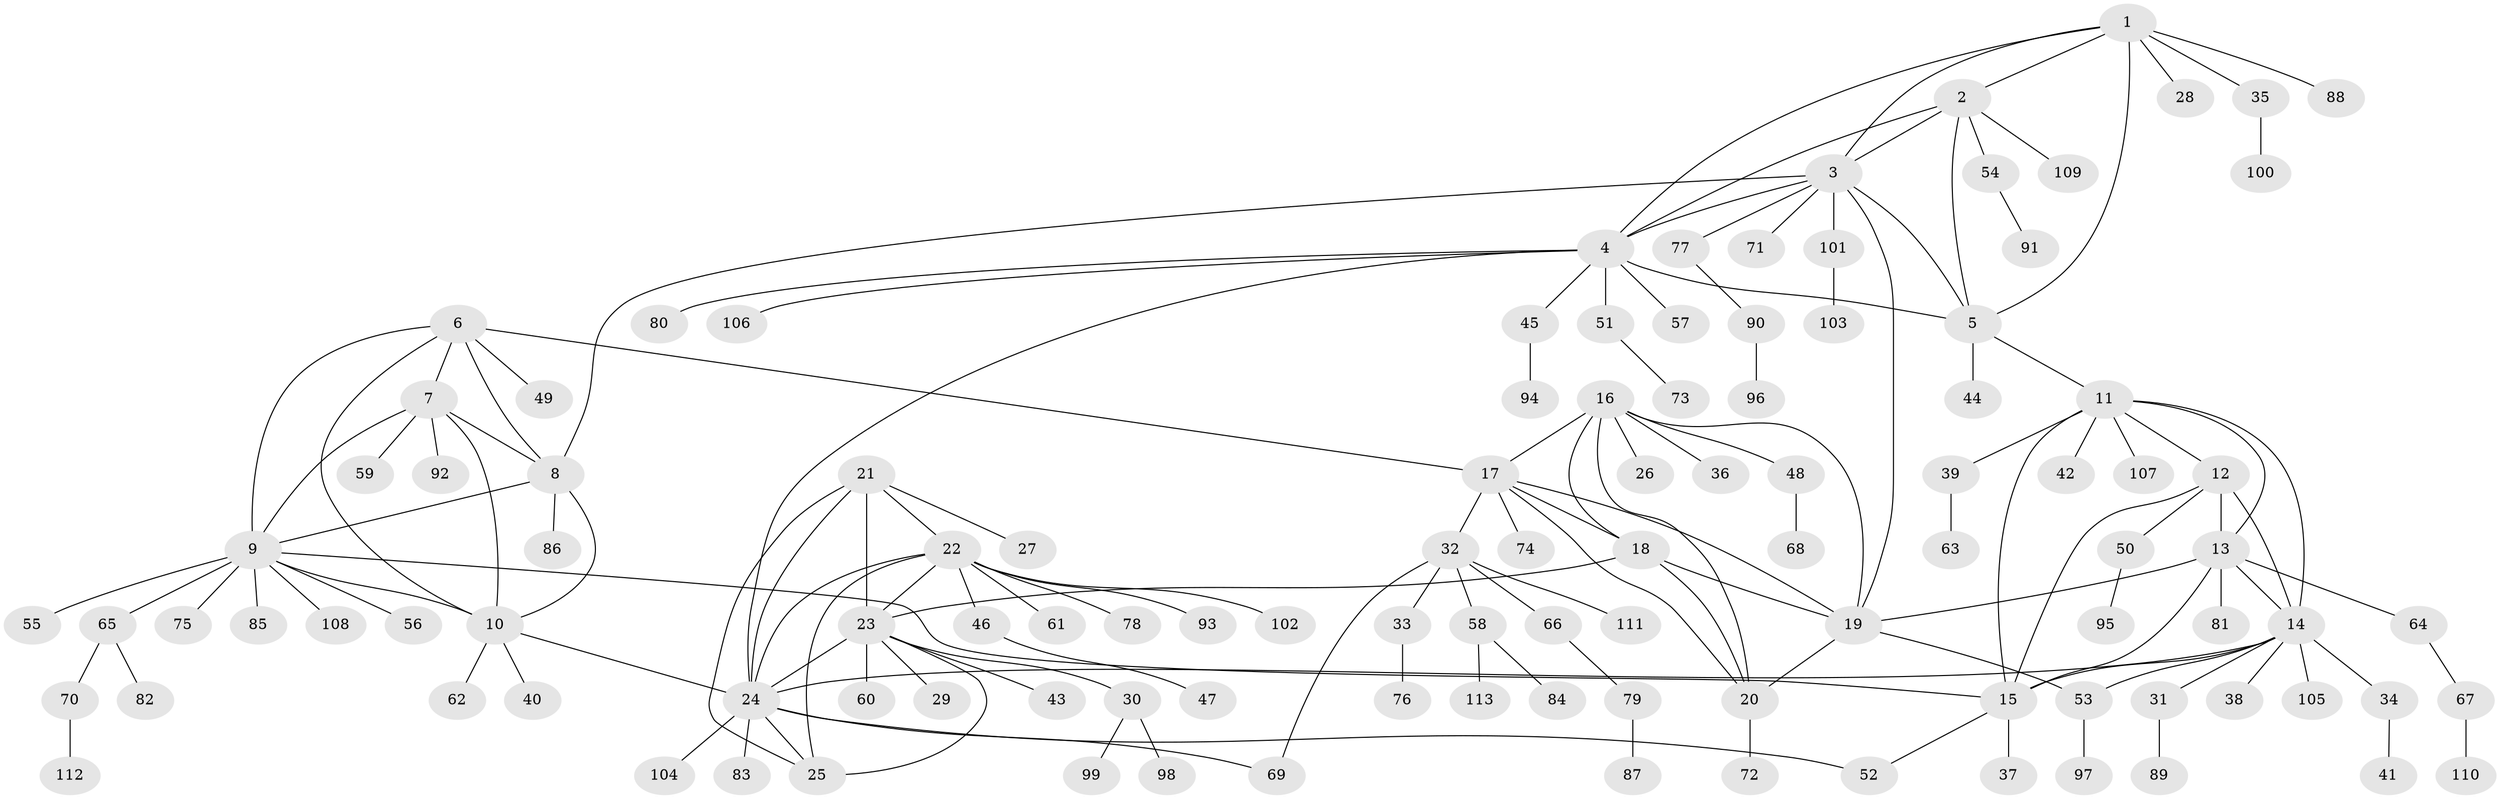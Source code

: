 // Generated by graph-tools (version 1.1) at 2025/02/03/09/25 03:02:37]
// undirected, 113 vertices, 151 edges
graph export_dot {
graph [start="1"]
  node [color=gray90,style=filled];
  1;
  2;
  3;
  4;
  5;
  6;
  7;
  8;
  9;
  10;
  11;
  12;
  13;
  14;
  15;
  16;
  17;
  18;
  19;
  20;
  21;
  22;
  23;
  24;
  25;
  26;
  27;
  28;
  29;
  30;
  31;
  32;
  33;
  34;
  35;
  36;
  37;
  38;
  39;
  40;
  41;
  42;
  43;
  44;
  45;
  46;
  47;
  48;
  49;
  50;
  51;
  52;
  53;
  54;
  55;
  56;
  57;
  58;
  59;
  60;
  61;
  62;
  63;
  64;
  65;
  66;
  67;
  68;
  69;
  70;
  71;
  72;
  73;
  74;
  75;
  76;
  77;
  78;
  79;
  80;
  81;
  82;
  83;
  84;
  85;
  86;
  87;
  88;
  89;
  90;
  91;
  92;
  93;
  94;
  95;
  96;
  97;
  98;
  99;
  100;
  101;
  102;
  103;
  104;
  105;
  106;
  107;
  108;
  109;
  110;
  111;
  112;
  113;
  1 -- 2;
  1 -- 3;
  1 -- 4;
  1 -- 5;
  1 -- 28;
  1 -- 35;
  1 -- 88;
  2 -- 3;
  2 -- 4;
  2 -- 5;
  2 -- 54;
  2 -- 109;
  3 -- 4;
  3 -- 5;
  3 -- 8;
  3 -- 19;
  3 -- 71;
  3 -- 77;
  3 -- 101;
  4 -- 5;
  4 -- 24;
  4 -- 45;
  4 -- 51;
  4 -- 57;
  4 -- 80;
  4 -- 106;
  5 -- 11;
  5 -- 44;
  6 -- 7;
  6 -- 8;
  6 -- 9;
  6 -- 10;
  6 -- 17;
  6 -- 49;
  7 -- 8;
  7 -- 9;
  7 -- 10;
  7 -- 59;
  7 -- 92;
  8 -- 9;
  8 -- 10;
  8 -- 86;
  9 -- 10;
  9 -- 15;
  9 -- 55;
  9 -- 56;
  9 -- 65;
  9 -- 75;
  9 -- 85;
  9 -- 108;
  10 -- 24;
  10 -- 40;
  10 -- 62;
  11 -- 12;
  11 -- 13;
  11 -- 14;
  11 -- 15;
  11 -- 39;
  11 -- 42;
  11 -- 107;
  12 -- 13;
  12 -- 14;
  12 -- 15;
  12 -- 50;
  13 -- 14;
  13 -- 15;
  13 -- 19;
  13 -- 64;
  13 -- 81;
  14 -- 15;
  14 -- 24;
  14 -- 31;
  14 -- 34;
  14 -- 38;
  14 -- 53;
  14 -- 105;
  15 -- 37;
  15 -- 52;
  16 -- 17;
  16 -- 18;
  16 -- 19;
  16 -- 20;
  16 -- 26;
  16 -- 36;
  16 -- 48;
  17 -- 18;
  17 -- 19;
  17 -- 20;
  17 -- 32;
  17 -- 74;
  18 -- 19;
  18 -- 20;
  18 -- 23;
  19 -- 20;
  19 -- 53;
  20 -- 72;
  21 -- 22;
  21 -- 23;
  21 -- 24;
  21 -- 25;
  21 -- 27;
  22 -- 23;
  22 -- 24;
  22 -- 25;
  22 -- 46;
  22 -- 61;
  22 -- 78;
  22 -- 93;
  22 -- 102;
  23 -- 24;
  23 -- 25;
  23 -- 29;
  23 -- 30;
  23 -- 43;
  23 -- 60;
  24 -- 25;
  24 -- 52;
  24 -- 69;
  24 -- 83;
  24 -- 104;
  30 -- 98;
  30 -- 99;
  31 -- 89;
  32 -- 33;
  32 -- 58;
  32 -- 66;
  32 -- 69;
  32 -- 111;
  33 -- 76;
  34 -- 41;
  35 -- 100;
  39 -- 63;
  45 -- 94;
  46 -- 47;
  48 -- 68;
  50 -- 95;
  51 -- 73;
  53 -- 97;
  54 -- 91;
  58 -- 84;
  58 -- 113;
  64 -- 67;
  65 -- 70;
  65 -- 82;
  66 -- 79;
  67 -- 110;
  70 -- 112;
  77 -- 90;
  79 -- 87;
  90 -- 96;
  101 -- 103;
}
